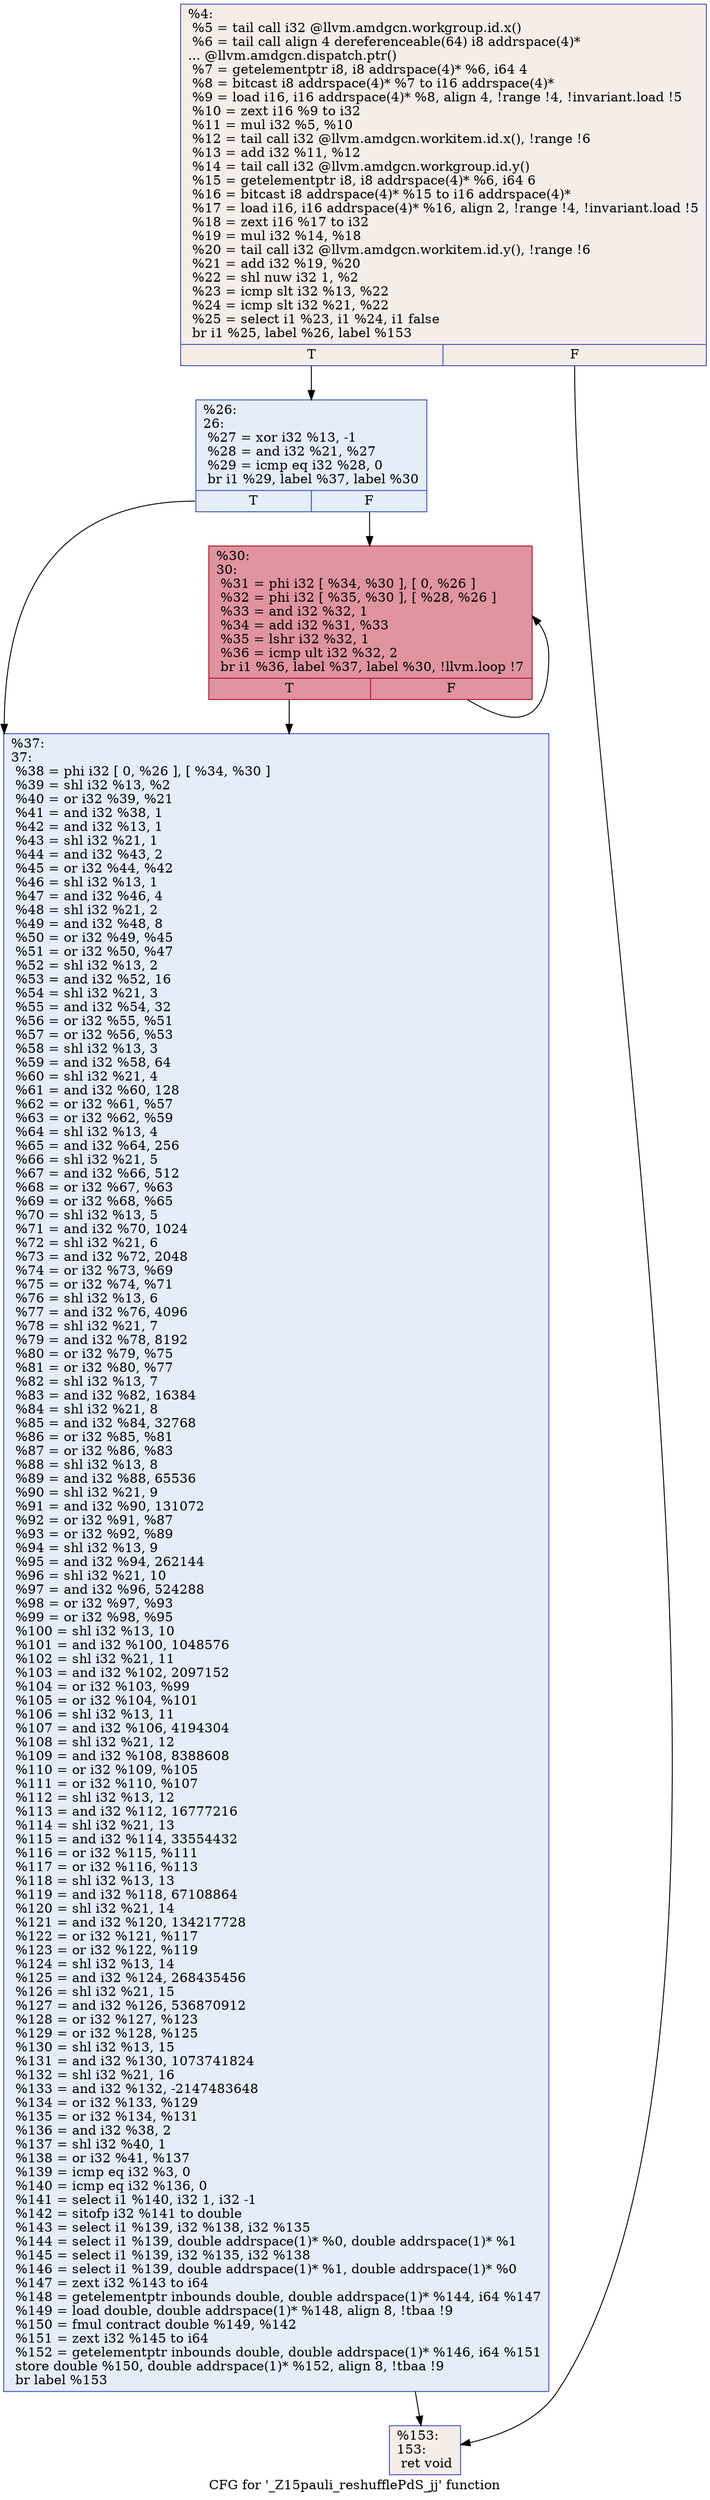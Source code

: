 digraph "CFG for '_Z15pauli_reshufflePdS_jj' function" {
	label="CFG for '_Z15pauli_reshufflePdS_jj' function";

	Node0x50c10d0 [shape=record,color="#3d50c3ff", style=filled, fillcolor="#e8d6cc70",label="{%4:\l  %5 = tail call i32 @llvm.amdgcn.workgroup.id.x()\l  %6 = tail call align 4 dereferenceable(64) i8 addrspace(4)*\l... @llvm.amdgcn.dispatch.ptr()\l  %7 = getelementptr i8, i8 addrspace(4)* %6, i64 4\l  %8 = bitcast i8 addrspace(4)* %7 to i16 addrspace(4)*\l  %9 = load i16, i16 addrspace(4)* %8, align 4, !range !4, !invariant.load !5\l  %10 = zext i16 %9 to i32\l  %11 = mul i32 %5, %10\l  %12 = tail call i32 @llvm.amdgcn.workitem.id.x(), !range !6\l  %13 = add i32 %11, %12\l  %14 = tail call i32 @llvm.amdgcn.workgroup.id.y()\l  %15 = getelementptr i8, i8 addrspace(4)* %6, i64 6\l  %16 = bitcast i8 addrspace(4)* %15 to i16 addrspace(4)*\l  %17 = load i16, i16 addrspace(4)* %16, align 2, !range !4, !invariant.load !5\l  %18 = zext i16 %17 to i32\l  %19 = mul i32 %14, %18\l  %20 = tail call i32 @llvm.amdgcn.workitem.id.y(), !range !6\l  %21 = add i32 %19, %20\l  %22 = shl nuw i32 1, %2\l  %23 = icmp slt i32 %13, %22\l  %24 = icmp slt i32 %21, %22\l  %25 = select i1 %23, i1 %24, i1 false\l  br i1 %25, label %26, label %153\l|{<s0>T|<s1>F}}"];
	Node0x50c10d0:s0 -> Node0x50c4c00;
	Node0x50c10d0:s1 -> Node0x50c4c90;
	Node0x50c4c00 [shape=record,color="#3d50c3ff", style=filled, fillcolor="#c5d6f270",label="{%26:\l26:                                               \l  %27 = xor i32 %13, -1\l  %28 = and i32 %21, %27\l  %29 = icmp eq i32 %28, 0\l  br i1 %29, label %37, label %30\l|{<s0>T|<s1>F}}"];
	Node0x50c4c00:s0 -> Node0x50c4fe0;
	Node0x50c4c00:s1 -> Node0x50c5030;
	Node0x50c5030 [shape=record,color="#b70d28ff", style=filled, fillcolor="#b70d2870",label="{%30:\l30:                                               \l  %31 = phi i32 [ %34, %30 ], [ 0, %26 ]\l  %32 = phi i32 [ %35, %30 ], [ %28, %26 ]\l  %33 = and i32 %32, 1\l  %34 = add i32 %31, %33\l  %35 = lshr i32 %32, 1\l  %36 = icmp ult i32 %32, 2\l  br i1 %36, label %37, label %30, !llvm.loop !7\l|{<s0>T|<s1>F}}"];
	Node0x50c5030:s0 -> Node0x50c4fe0;
	Node0x50c5030:s1 -> Node0x50c5030;
	Node0x50c4fe0 [shape=record,color="#3d50c3ff", style=filled, fillcolor="#c5d6f270",label="{%37:\l37:                                               \l  %38 = phi i32 [ 0, %26 ], [ %34, %30 ]\l  %39 = shl i32 %13, %2\l  %40 = or i32 %39, %21\l  %41 = and i32 %38, 1\l  %42 = and i32 %13, 1\l  %43 = shl i32 %21, 1\l  %44 = and i32 %43, 2\l  %45 = or i32 %44, %42\l  %46 = shl i32 %13, 1\l  %47 = and i32 %46, 4\l  %48 = shl i32 %21, 2\l  %49 = and i32 %48, 8\l  %50 = or i32 %49, %45\l  %51 = or i32 %50, %47\l  %52 = shl i32 %13, 2\l  %53 = and i32 %52, 16\l  %54 = shl i32 %21, 3\l  %55 = and i32 %54, 32\l  %56 = or i32 %55, %51\l  %57 = or i32 %56, %53\l  %58 = shl i32 %13, 3\l  %59 = and i32 %58, 64\l  %60 = shl i32 %21, 4\l  %61 = and i32 %60, 128\l  %62 = or i32 %61, %57\l  %63 = or i32 %62, %59\l  %64 = shl i32 %13, 4\l  %65 = and i32 %64, 256\l  %66 = shl i32 %21, 5\l  %67 = and i32 %66, 512\l  %68 = or i32 %67, %63\l  %69 = or i32 %68, %65\l  %70 = shl i32 %13, 5\l  %71 = and i32 %70, 1024\l  %72 = shl i32 %21, 6\l  %73 = and i32 %72, 2048\l  %74 = or i32 %73, %69\l  %75 = or i32 %74, %71\l  %76 = shl i32 %13, 6\l  %77 = and i32 %76, 4096\l  %78 = shl i32 %21, 7\l  %79 = and i32 %78, 8192\l  %80 = or i32 %79, %75\l  %81 = or i32 %80, %77\l  %82 = shl i32 %13, 7\l  %83 = and i32 %82, 16384\l  %84 = shl i32 %21, 8\l  %85 = and i32 %84, 32768\l  %86 = or i32 %85, %81\l  %87 = or i32 %86, %83\l  %88 = shl i32 %13, 8\l  %89 = and i32 %88, 65536\l  %90 = shl i32 %21, 9\l  %91 = and i32 %90, 131072\l  %92 = or i32 %91, %87\l  %93 = or i32 %92, %89\l  %94 = shl i32 %13, 9\l  %95 = and i32 %94, 262144\l  %96 = shl i32 %21, 10\l  %97 = and i32 %96, 524288\l  %98 = or i32 %97, %93\l  %99 = or i32 %98, %95\l  %100 = shl i32 %13, 10\l  %101 = and i32 %100, 1048576\l  %102 = shl i32 %21, 11\l  %103 = and i32 %102, 2097152\l  %104 = or i32 %103, %99\l  %105 = or i32 %104, %101\l  %106 = shl i32 %13, 11\l  %107 = and i32 %106, 4194304\l  %108 = shl i32 %21, 12\l  %109 = and i32 %108, 8388608\l  %110 = or i32 %109, %105\l  %111 = or i32 %110, %107\l  %112 = shl i32 %13, 12\l  %113 = and i32 %112, 16777216\l  %114 = shl i32 %21, 13\l  %115 = and i32 %114, 33554432\l  %116 = or i32 %115, %111\l  %117 = or i32 %116, %113\l  %118 = shl i32 %13, 13\l  %119 = and i32 %118, 67108864\l  %120 = shl i32 %21, 14\l  %121 = and i32 %120, 134217728\l  %122 = or i32 %121, %117\l  %123 = or i32 %122, %119\l  %124 = shl i32 %13, 14\l  %125 = and i32 %124, 268435456\l  %126 = shl i32 %21, 15\l  %127 = and i32 %126, 536870912\l  %128 = or i32 %127, %123\l  %129 = or i32 %128, %125\l  %130 = shl i32 %13, 15\l  %131 = and i32 %130, 1073741824\l  %132 = shl i32 %21, 16\l  %133 = and i32 %132, -2147483648\l  %134 = or i32 %133, %129\l  %135 = or i32 %134, %131\l  %136 = and i32 %38, 2\l  %137 = shl i32 %40, 1\l  %138 = or i32 %41, %137\l  %139 = icmp eq i32 %3, 0\l  %140 = icmp eq i32 %136, 0\l  %141 = select i1 %140, i32 1, i32 -1\l  %142 = sitofp i32 %141 to double\l  %143 = select i1 %139, i32 %138, i32 %135\l  %144 = select i1 %139, double addrspace(1)* %0, double addrspace(1)* %1\l  %145 = select i1 %139, i32 %135, i32 %138\l  %146 = select i1 %139, double addrspace(1)* %1, double addrspace(1)* %0\l  %147 = zext i32 %143 to i64\l  %148 = getelementptr inbounds double, double addrspace(1)* %144, i64 %147\l  %149 = load double, double addrspace(1)* %148, align 8, !tbaa !9\l  %150 = fmul contract double %149, %142\l  %151 = zext i32 %145 to i64\l  %152 = getelementptr inbounds double, double addrspace(1)* %146, i64 %151\l  store double %150, double addrspace(1)* %152, align 8, !tbaa !9\l  br label %153\l}"];
	Node0x50c4fe0 -> Node0x50c4c90;
	Node0x50c4c90 [shape=record,color="#3d50c3ff", style=filled, fillcolor="#e8d6cc70",label="{%153:\l153:                                              \l  ret void\l}"];
}
